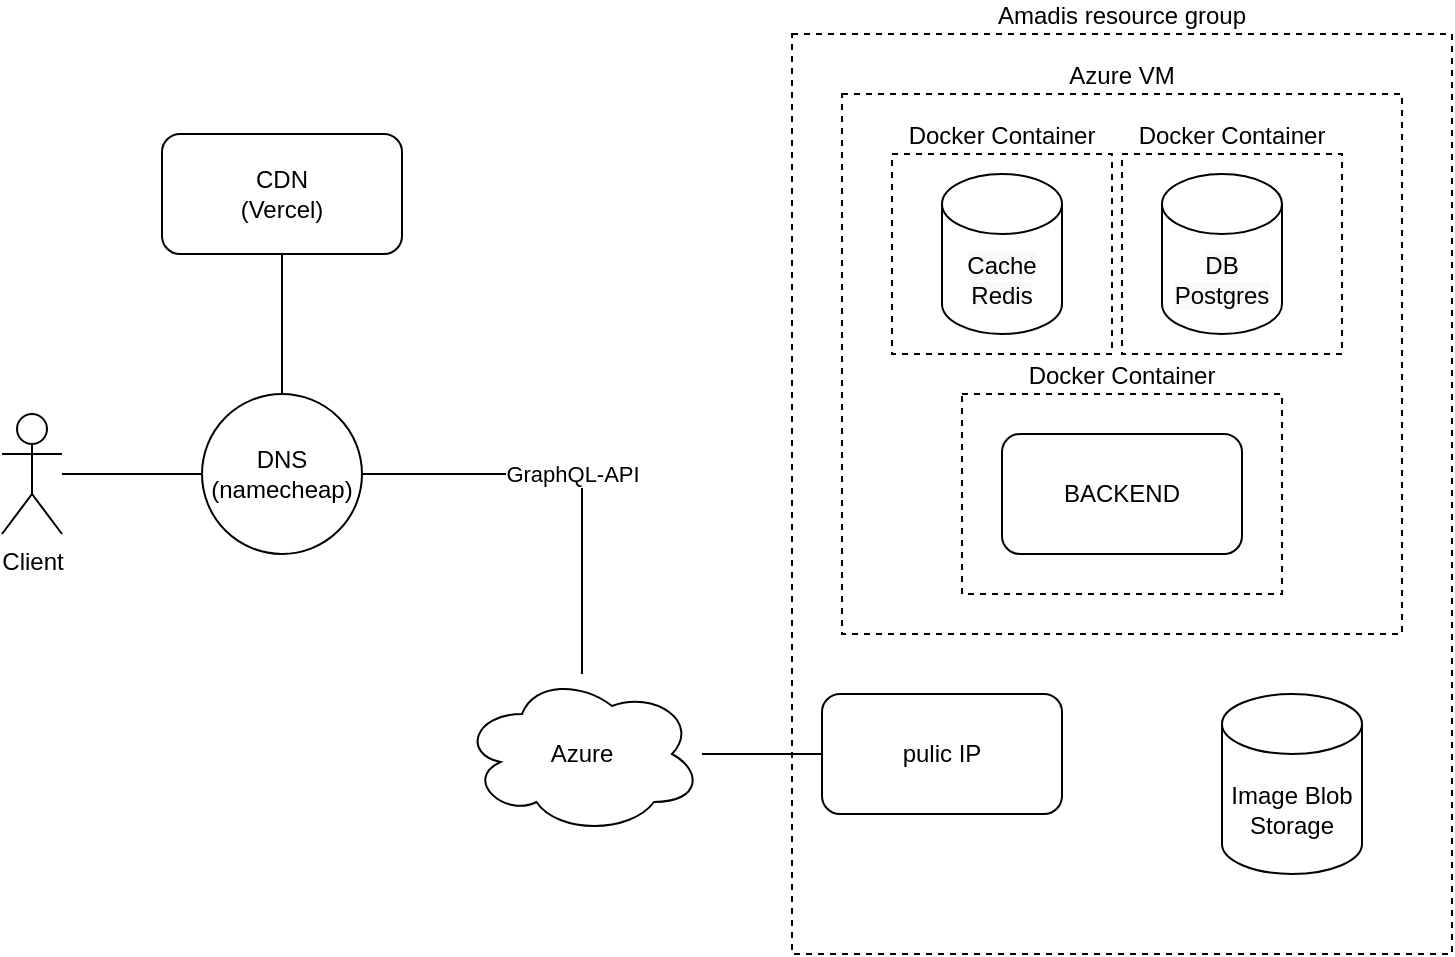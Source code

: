 <mxfile version="14.6.13" type="device"><diagram id="Ygt1a7yX9_nwleorLubW" name="Page-1"><mxGraphModel dx="1422" dy="837" grid="1" gridSize="10" guides="1" tooltips="1" connect="1" arrows="1" fold="1" page="1" pageScale="1" pageWidth="850" pageHeight="1100" math="0" shadow="0"><root><mxCell id="0"/><mxCell id="1" parent="0"/><mxCell id="PC9GYdXbcoQ74Y8yw86H-25" style="edgeStyle=orthogonalEdgeStyle;rounded=0;orthogonalLoop=1;jettySize=auto;html=1;entryX=0;entryY=0.5;entryDx=0;entryDy=0;endArrow=none;endFill=0;" edge="1" parent="1" source="PC9GYdXbcoQ74Y8yw86H-1" target="PC9GYdXbcoQ74Y8yw86H-3"><mxGeometry relative="1" as="geometry"/></mxCell><mxCell id="PC9GYdXbcoQ74Y8yw86H-1" value="Client" style="shape=umlActor;verticalLabelPosition=bottom;verticalAlign=top;html=1;outlineConnect=0;" vertex="1" parent="1"><mxGeometry x="70" y="220" width="30" height="60" as="geometry"/></mxCell><mxCell id="PC9GYdXbcoQ74Y8yw86H-23" style="edgeStyle=orthogonalEdgeStyle;rounded=0;orthogonalLoop=1;jettySize=auto;html=1;endArrow=none;endFill=0;entryX=0;entryY=0.5;entryDx=0;entryDy=0;" edge="1" parent="1" source="PC9GYdXbcoQ74Y8yw86H-2" target="PC9GYdXbcoQ74Y8yw86H-20"><mxGeometry relative="1" as="geometry"/></mxCell><mxCell id="PC9GYdXbcoQ74Y8yw86H-2" value="Azure" style="ellipse;shape=cloud;whiteSpace=wrap;html=1;" vertex="1" parent="1"><mxGeometry x="300" y="350" width="120" height="80" as="geometry"/></mxCell><mxCell id="PC9GYdXbcoQ74Y8yw86H-26" style="edgeStyle=orthogonalEdgeStyle;rounded=0;orthogonalLoop=1;jettySize=auto;html=1;entryX=0.5;entryY=1;entryDx=0;entryDy=0;endArrow=none;endFill=0;" edge="1" parent="1" source="PC9GYdXbcoQ74Y8yw86H-3" target="PC9GYdXbcoQ74Y8yw86H-4"><mxGeometry relative="1" as="geometry"/></mxCell><mxCell id="PC9GYdXbcoQ74Y8yw86H-29" value="GraphQL-API" style="edgeStyle=orthogonalEdgeStyle;rounded=0;orthogonalLoop=1;jettySize=auto;html=1;endArrow=none;endFill=0;" edge="1" parent="1" source="PC9GYdXbcoQ74Y8yw86H-3" target="PC9GYdXbcoQ74Y8yw86H-2"><mxGeometry relative="1" as="geometry"/></mxCell><mxCell id="PC9GYdXbcoQ74Y8yw86H-3" value="DNS&lt;br&gt;(namecheap)" style="ellipse;whiteSpace=wrap;html=1;aspect=fixed;" vertex="1" parent="1"><mxGeometry x="170" y="210" width="80" height="80" as="geometry"/></mxCell><mxCell id="PC9GYdXbcoQ74Y8yw86H-4" value="CDN&lt;br&gt;(Vercel)" style="rounded=1;whiteSpace=wrap;html=1;" vertex="1" parent="1"><mxGeometry x="150" y="80" width="120" height="60" as="geometry"/></mxCell><mxCell id="PC9GYdXbcoQ74Y8yw86H-7" value="BACKEND" style="rounded=1;whiteSpace=wrap;html=1;" vertex="1" parent="1"><mxGeometry x="570" y="230" width="120" height="60" as="geometry"/></mxCell><mxCell id="PC9GYdXbcoQ74Y8yw86H-10" value="&lt;meta charset=&quot;utf-8&quot;&gt;&lt;span style=&quot;color: rgb(0, 0, 0); font-family: helvetica; font-size: 12px; font-style: normal; font-weight: 400; letter-spacing: normal; text-align: center; text-indent: 0px; text-transform: none; word-spacing: 0px; background-color: rgb(248, 249, 250); display: inline; float: none;&quot;&gt;Cache Redis&lt;/span&gt;" style="shape=cylinder3;whiteSpace=wrap;html=1;boundedLbl=1;backgroundOutline=1;size=15;" vertex="1" parent="1"><mxGeometry x="540" y="100" width="60" height="80" as="geometry"/></mxCell><mxCell id="PC9GYdXbcoQ74Y8yw86H-11" value="&lt;span style=&quot;color: rgb(0 , 0 , 0) ; font-family: &amp;#34;helvetica&amp;#34; ; font-size: 12px ; font-style: normal ; font-weight: 400 ; letter-spacing: normal ; text-align: center ; text-indent: 0px ; text-transform: none ; word-spacing: 0px ; background-color: rgb(248 , 249 , 250) ; display: inline ; float: none&quot;&gt;DB&lt;br&gt;Postgres&lt;br&gt;&lt;/span&gt;" style="shape=cylinder3;whiteSpace=wrap;html=1;boundedLbl=1;backgroundOutline=1;size=15;" vertex="1" parent="1"><mxGeometry x="650" y="100" width="60" height="80" as="geometry"/></mxCell><mxCell id="PC9GYdXbcoQ74Y8yw86H-12" value="Docker Container" style="rounded=0;whiteSpace=wrap;html=1;fillColor=none;dashed=1;labelPosition=center;verticalLabelPosition=top;align=center;verticalAlign=bottom;" vertex="1" parent="1"><mxGeometry x="515" y="90" width="110" height="100" as="geometry"/></mxCell><mxCell id="PC9GYdXbcoQ74Y8yw86H-13" value="Docker Container" style="rounded=0;whiteSpace=wrap;html=1;fillColor=none;dashed=1;labelPosition=center;verticalLabelPosition=top;align=center;verticalAlign=bottom;" vertex="1" parent="1"><mxGeometry x="630" y="90" width="110" height="100" as="geometry"/></mxCell><mxCell id="PC9GYdXbcoQ74Y8yw86H-14" value="Docker Container" style="rounded=0;whiteSpace=wrap;html=1;fillColor=none;dashed=1;labelPosition=center;verticalLabelPosition=top;align=center;verticalAlign=bottom;" vertex="1" parent="1"><mxGeometry x="550" y="210" width="160" height="100" as="geometry"/></mxCell><mxCell id="PC9GYdXbcoQ74Y8yw86H-15" value="Azure VM" style="rounded=0;whiteSpace=wrap;html=1;fillColor=none;dashed=1;labelPosition=center;verticalLabelPosition=top;align=center;verticalAlign=bottom;" vertex="1" parent="1"><mxGeometry x="490" y="60" width="280" height="270" as="geometry"/></mxCell><mxCell id="PC9GYdXbcoQ74Y8yw86H-18" value="Image Blob Storage" style="shape=cylinder3;whiteSpace=wrap;html=1;boundedLbl=1;backgroundOutline=1;size=15;fillColor=none;" vertex="1" parent="1"><mxGeometry x="680" y="360" width="70" height="90" as="geometry"/></mxCell><mxCell id="PC9GYdXbcoQ74Y8yw86H-20" value="pulic IP" style="rounded=1;whiteSpace=wrap;html=1;fillColor=none;" vertex="1" parent="1"><mxGeometry x="480" y="360" width="120" height="60" as="geometry"/></mxCell><mxCell id="PC9GYdXbcoQ74Y8yw86H-21" value="Amadis resource group" style="rounded=0;whiteSpace=wrap;html=1;fillColor=none;dashed=1;labelPosition=center;verticalLabelPosition=top;align=center;verticalAlign=bottom;" vertex="1" parent="1"><mxGeometry x="465" y="30" width="330" height="460" as="geometry"/></mxCell></root></mxGraphModel></diagram></mxfile>